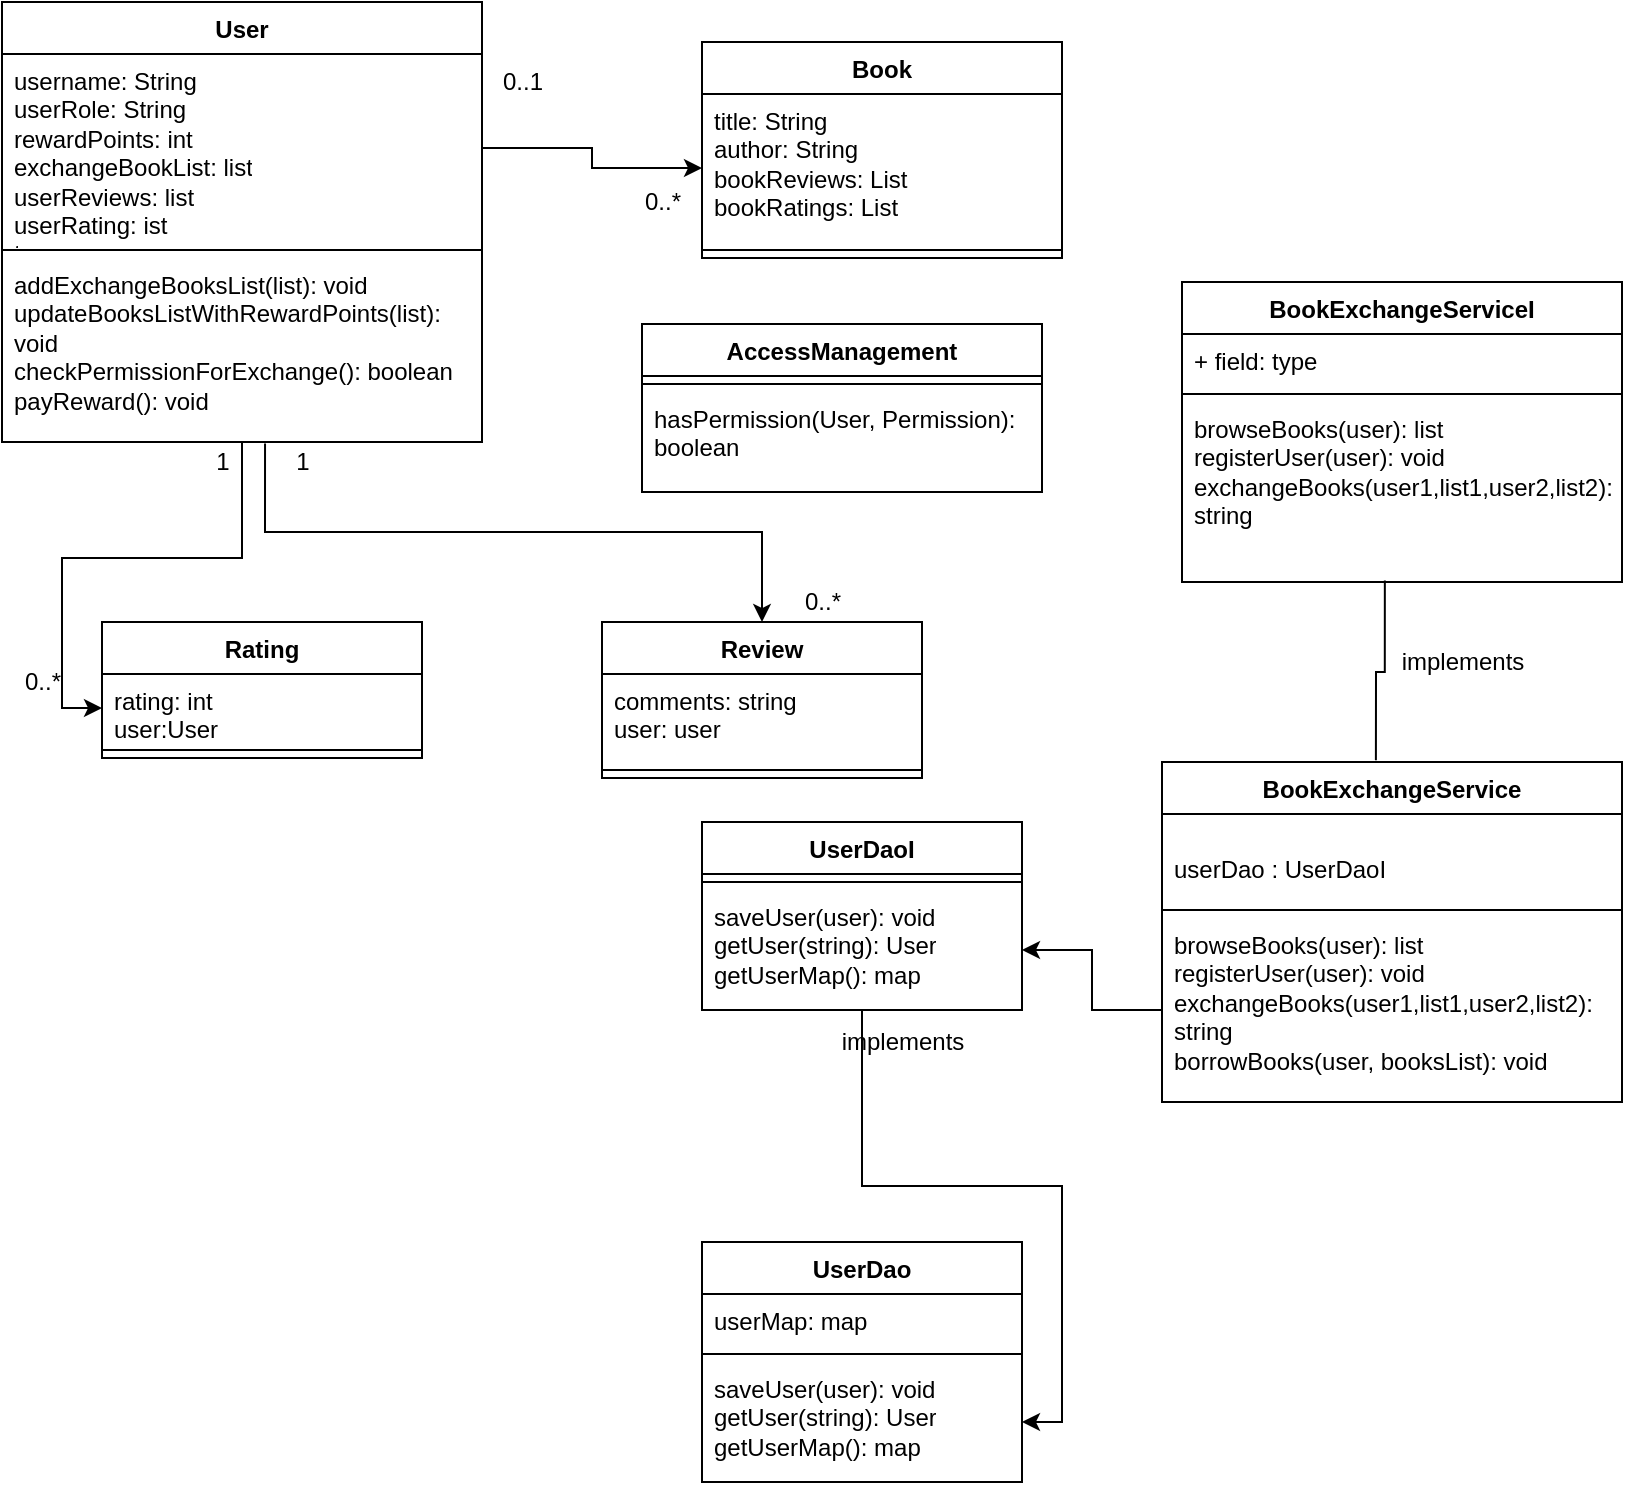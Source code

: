 <mxfile version="21.0.2" type="device"><diagram name="Page-1" id="X1BTTvvnm3j2AGIdCiXp"><mxGraphModel dx="1379" dy="584" grid="1" gridSize="10" guides="1" tooltips="1" connect="1" arrows="1" fold="1" page="1" pageScale="1" pageWidth="827" pageHeight="1169" math="0" shadow="0"><root><mxCell id="0"/><mxCell id="1" parent="0"/><mxCell id="Sz3IEURzPzECoseiCw0_-6" value="Book" style="swimlane;fontStyle=1;align=center;verticalAlign=top;childLayout=stackLayout;horizontal=1;startSize=26;horizontalStack=0;resizeParent=1;resizeParentMax=0;resizeLast=0;collapsible=1;marginBottom=0;whiteSpace=wrap;html=1;" vertex="1" parent="1"><mxGeometry x="380" y="40" width="180" height="108" as="geometry"/></mxCell><mxCell id="Sz3IEURzPzECoseiCw0_-7" value="&lt;div style=&quot;border-color: var(--border-color);&quot;&gt;title: String&lt;/div&gt;&lt;div style=&quot;border-color: var(--border-color);&quot;&gt;&lt;span style=&quot;border-color: var(--border-color); background-color: initial;&quot;&gt;author: String&lt;/span&gt;&lt;/div&gt;&lt;span style=&quot;text-align: center;&quot;&gt;bookReviews: List&lt;/span&gt;&lt;br style=&quot;border-color: var(--border-color); text-align: center;&quot;&gt;&lt;span style=&quot;text-align: center;&quot;&gt;bookRatings: List&lt;/span&gt;" style="text;strokeColor=none;fillColor=none;align=left;verticalAlign=top;spacingLeft=4;spacingRight=4;overflow=hidden;rotatable=0;points=[[0,0.5],[1,0.5]];portConstraint=eastwest;whiteSpace=wrap;html=1;" vertex="1" parent="Sz3IEURzPzECoseiCw0_-6"><mxGeometry y="26" width="180" height="74" as="geometry"/></mxCell><mxCell id="Sz3IEURzPzECoseiCw0_-8" value="" style="line;strokeWidth=1;fillColor=none;align=left;verticalAlign=middle;spacingTop=-1;spacingLeft=3;spacingRight=3;rotatable=0;labelPosition=right;points=[];portConstraint=eastwest;strokeColor=inherit;" vertex="1" parent="Sz3IEURzPzECoseiCw0_-6"><mxGeometry y="100" width="180" height="8" as="geometry"/></mxCell><mxCell id="Sz3IEURzPzECoseiCw0_-57" value="" style="edgeStyle=orthogonalEdgeStyle;rounded=0;orthogonalLoop=1;jettySize=auto;html=1;" edge="1" parent="1" source="Sz3IEURzPzECoseiCw0_-10" target="Sz3IEURzPzECoseiCw0_-15"><mxGeometry relative="1" as="geometry"/></mxCell><mxCell id="Sz3IEURzPzECoseiCw0_-10" value="User" style="swimlane;fontStyle=1;align=center;verticalAlign=top;childLayout=stackLayout;horizontal=1;startSize=26;horizontalStack=0;resizeParent=1;resizeParentMax=0;resizeLast=0;collapsible=1;marginBottom=0;whiteSpace=wrap;html=1;" vertex="1" parent="1"><mxGeometry x="30" y="20" width="240" height="220" as="geometry"/></mxCell><mxCell id="Sz3IEURzPzECoseiCw0_-11" value="username: String&lt;br style=&quot;border-color: var(--border-color);&quot;&gt;&lt;span style=&quot;&quot;&gt;userRole: String&lt;/span&gt;&lt;br style=&quot;border-color: var(--border-color);&quot;&gt;&lt;span style=&quot;&quot;&gt;rewardPoints: int&lt;/span&gt;&lt;br style=&quot;border-color: var(--border-color);&quot;&gt;&lt;span style=&quot;&quot;&gt;exchangeBookList: list&lt;/span&gt;&lt;br style=&quot;border-color: var(--border-color);&quot;&gt;&lt;span style=&quot;&quot;&gt;userReviews: list&lt;/span&gt;&lt;br style=&quot;border-color: var(--border-color);&quot;&gt;&lt;span style=&quot;&quot;&gt;userRating: ist&lt;/span&gt;&lt;br&gt;type" style="text;strokeColor=none;fillColor=none;align=left;verticalAlign=top;spacingLeft=4;spacingRight=4;overflow=hidden;rotatable=0;points=[[0,0.5],[1,0.5]];portConstraint=eastwest;whiteSpace=wrap;html=1;" vertex="1" parent="Sz3IEURzPzECoseiCw0_-10"><mxGeometry y="26" width="240" height="94" as="geometry"/></mxCell><mxCell id="Sz3IEURzPzECoseiCw0_-12" value="" style="line;strokeWidth=1;fillColor=none;align=left;verticalAlign=middle;spacingTop=-1;spacingLeft=3;spacingRight=3;rotatable=0;labelPosition=right;points=[];portConstraint=eastwest;strokeColor=inherit;" vertex="1" parent="Sz3IEURzPzECoseiCw0_-10"><mxGeometry y="120" width="240" height="8" as="geometry"/></mxCell><mxCell id="Sz3IEURzPzECoseiCw0_-13" value="&lt;div&gt;addExchangeBooksList(list): void&lt;/div&gt;&lt;div&gt;updateBooksListWithRewardPoints(list): void&lt;/div&gt;&lt;div&gt;checkPermissionForExchange(): boolean&lt;/div&gt;&lt;div&gt;payReward(): void&lt;/div&gt;" style="text;strokeColor=none;fillColor=none;align=left;verticalAlign=top;spacingLeft=4;spacingRight=4;overflow=hidden;rotatable=0;points=[[0,0.5],[1,0.5]];portConstraint=eastwest;whiteSpace=wrap;html=1;" vertex="1" parent="Sz3IEURzPzECoseiCw0_-10"><mxGeometry y="128" width="240" height="92" as="geometry"/></mxCell><mxCell id="Sz3IEURzPzECoseiCw0_-14" value="Rating" style="swimlane;fontStyle=1;align=center;verticalAlign=top;childLayout=stackLayout;horizontal=1;startSize=26;horizontalStack=0;resizeParent=1;resizeParentMax=0;resizeLast=0;collapsible=1;marginBottom=0;whiteSpace=wrap;html=1;" vertex="1" parent="1"><mxGeometry x="80" y="330" width="160" height="68" as="geometry"/></mxCell><mxCell id="Sz3IEURzPzECoseiCw0_-15" value="rating: int&lt;br&gt;user:User" style="text;strokeColor=none;fillColor=none;align=left;verticalAlign=top;spacingLeft=4;spacingRight=4;overflow=hidden;rotatable=0;points=[[0,0.5],[1,0.5]];portConstraint=eastwest;whiteSpace=wrap;html=1;" vertex="1" parent="Sz3IEURzPzECoseiCw0_-14"><mxGeometry y="26" width="160" height="34" as="geometry"/></mxCell><mxCell id="Sz3IEURzPzECoseiCw0_-16" value="" style="line;strokeWidth=1;fillColor=none;align=left;verticalAlign=middle;spacingTop=-1;spacingLeft=3;spacingRight=3;rotatable=0;labelPosition=right;points=[];portConstraint=eastwest;strokeColor=inherit;" vertex="1" parent="Sz3IEURzPzECoseiCw0_-14"><mxGeometry y="60" width="160" height="8" as="geometry"/></mxCell><mxCell id="Sz3IEURzPzECoseiCw0_-18" value="Review" style="swimlane;fontStyle=1;align=center;verticalAlign=top;childLayout=stackLayout;horizontal=1;startSize=26;horizontalStack=0;resizeParent=1;resizeParentMax=0;resizeLast=0;collapsible=1;marginBottom=0;whiteSpace=wrap;html=1;" vertex="1" parent="1"><mxGeometry x="330" y="330" width="160" height="78" as="geometry"/></mxCell><mxCell id="Sz3IEURzPzECoseiCw0_-19" value="comments: string&lt;br&gt;user: user" style="text;strokeColor=none;fillColor=none;align=left;verticalAlign=top;spacingLeft=4;spacingRight=4;overflow=hidden;rotatable=0;points=[[0,0.5],[1,0.5]];portConstraint=eastwest;whiteSpace=wrap;html=1;" vertex="1" parent="Sz3IEURzPzECoseiCw0_-18"><mxGeometry y="26" width="160" height="44" as="geometry"/></mxCell><mxCell id="Sz3IEURzPzECoseiCw0_-20" value="" style="line;strokeWidth=1;fillColor=none;align=left;verticalAlign=middle;spacingTop=-1;spacingLeft=3;spacingRight=3;rotatable=0;labelPosition=right;points=[];portConstraint=eastwest;strokeColor=inherit;" vertex="1" parent="Sz3IEURzPzECoseiCw0_-18"><mxGeometry y="70" width="160" height="8" as="geometry"/></mxCell><mxCell id="Sz3IEURzPzECoseiCw0_-22" value="UserDao" style="swimlane;fontStyle=1;align=center;verticalAlign=top;childLayout=stackLayout;horizontal=1;startSize=26;horizontalStack=0;resizeParent=1;resizeParentMax=0;resizeLast=0;collapsible=1;marginBottom=0;whiteSpace=wrap;html=1;" vertex="1" parent="1"><mxGeometry x="380" y="640" width="160" height="120" as="geometry"/></mxCell><mxCell id="Sz3IEURzPzECoseiCw0_-23" value="userMap: map" style="text;strokeColor=none;fillColor=none;align=left;verticalAlign=top;spacingLeft=4;spacingRight=4;overflow=hidden;rotatable=0;points=[[0,0.5],[1,0.5]];portConstraint=eastwest;whiteSpace=wrap;html=1;" vertex="1" parent="Sz3IEURzPzECoseiCw0_-22"><mxGeometry y="26" width="160" height="26" as="geometry"/></mxCell><mxCell id="Sz3IEURzPzECoseiCw0_-24" value="" style="line;strokeWidth=1;fillColor=none;align=left;verticalAlign=middle;spacingTop=-1;spacingLeft=3;spacingRight=3;rotatable=0;labelPosition=right;points=[];portConstraint=eastwest;strokeColor=inherit;" vertex="1" parent="Sz3IEURzPzECoseiCw0_-22"><mxGeometry y="52" width="160" height="8" as="geometry"/></mxCell><mxCell id="Sz3IEURzPzECoseiCw0_-25" value="saveUser(user): void&lt;br&gt;getUser(string): User&lt;br&gt;getUserMap(): map" style="text;strokeColor=none;fillColor=none;align=left;verticalAlign=top;spacingLeft=4;spacingRight=4;overflow=hidden;rotatable=0;points=[[0,0.5],[1,0.5]];portConstraint=eastwest;whiteSpace=wrap;html=1;" vertex="1" parent="Sz3IEURzPzECoseiCw0_-22"><mxGeometry y="60" width="160" height="60" as="geometry"/></mxCell><mxCell id="Sz3IEURzPzECoseiCw0_-26" value="AccessManagement" style="swimlane;fontStyle=1;align=center;verticalAlign=top;childLayout=stackLayout;horizontal=1;startSize=26;horizontalStack=0;resizeParent=1;resizeParentMax=0;resizeLast=0;collapsible=1;marginBottom=0;whiteSpace=wrap;html=1;" vertex="1" parent="1"><mxGeometry x="350" y="181" width="200" height="84" as="geometry"/></mxCell><mxCell id="Sz3IEURzPzECoseiCw0_-28" value="" style="line;strokeWidth=1;fillColor=none;align=left;verticalAlign=middle;spacingTop=-1;spacingLeft=3;spacingRight=3;rotatable=0;labelPosition=right;points=[];portConstraint=eastwest;strokeColor=inherit;" vertex="1" parent="Sz3IEURzPzECoseiCw0_-26"><mxGeometry y="26" width="200" height="8" as="geometry"/></mxCell><mxCell id="Sz3IEURzPzECoseiCw0_-29" value="hasPermission(User, Permission): boolean" style="text;strokeColor=none;fillColor=none;align=left;verticalAlign=top;spacingLeft=4;spacingRight=4;overflow=hidden;rotatable=0;points=[[0,0.5],[1,0.5]];portConstraint=eastwest;whiteSpace=wrap;html=1;" vertex="1" parent="Sz3IEURzPzECoseiCw0_-26"><mxGeometry y="34" width="200" height="50" as="geometry"/></mxCell><mxCell id="Sz3IEURzPzECoseiCw0_-32" value="BookExchangeServiceI" style="swimlane;fontStyle=1;align=center;verticalAlign=top;childLayout=stackLayout;horizontal=1;startSize=26;horizontalStack=0;resizeParent=1;resizeParentMax=0;resizeLast=0;collapsible=1;marginBottom=0;whiteSpace=wrap;html=1;" vertex="1" parent="1"><mxGeometry x="620" y="160" width="220" height="150" as="geometry"/></mxCell><mxCell id="Sz3IEURzPzECoseiCw0_-33" value="+ field: type" style="text;strokeColor=none;fillColor=none;align=left;verticalAlign=top;spacingLeft=4;spacingRight=4;overflow=hidden;rotatable=0;points=[[0,0.5],[1,0.5]];portConstraint=eastwest;whiteSpace=wrap;html=1;" vertex="1" parent="Sz3IEURzPzECoseiCw0_-32"><mxGeometry y="26" width="220" height="26" as="geometry"/></mxCell><mxCell id="Sz3IEURzPzECoseiCw0_-34" value="" style="line;strokeWidth=1;fillColor=none;align=left;verticalAlign=middle;spacingTop=-1;spacingLeft=3;spacingRight=3;rotatable=0;labelPosition=right;points=[];portConstraint=eastwest;strokeColor=inherit;" vertex="1" parent="Sz3IEURzPzECoseiCw0_-32"><mxGeometry y="52" width="220" height="8" as="geometry"/></mxCell><mxCell id="Sz3IEURzPzECoseiCw0_-35" value="browseBooks(user): list&lt;br&gt;registerUser(user): void&lt;br&gt;exchangeBooks(user1,list1,user2,list2): string" style="text;strokeColor=none;fillColor=none;align=left;verticalAlign=top;spacingLeft=4;spacingRight=4;overflow=hidden;rotatable=0;points=[[0,0.5],[1,0.5]];portConstraint=eastwest;whiteSpace=wrap;html=1;" vertex="1" parent="Sz3IEURzPzECoseiCw0_-32"><mxGeometry y="60" width="220" height="90" as="geometry"/></mxCell><mxCell id="Sz3IEURzPzECoseiCw0_-36" value="BookExchangeService" style="swimlane;fontStyle=1;align=center;verticalAlign=top;childLayout=stackLayout;horizontal=1;startSize=26;horizontalStack=0;resizeParent=1;resizeParentMax=0;resizeLast=0;collapsible=1;marginBottom=0;whiteSpace=wrap;html=1;" vertex="1" parent="1"><mxGeometry x="610" y="400" width="230" height="170" as="geometry"/></mxCell><mxCell id="Sz3IEURzPzECoseiCw0_-37" value="&lt;br&gt;userDao : UserDaoI" style="text;strokeColor=none;fillColor=none;align=left;verticalAlign=top;spacingLeft=4;spacingRight=4;overflow=hidden;rotatable=0;points=[[0,0.5],[1,0.5]];portConstraint=eastwest;whiteSpace=wrap;html=1;" vertex="1" parent="Sz3IEURzPzECoseiCw0_-36"><mxGeometry y="26" width="230" height="44" as="geometry"/></mxCell><mxCell id="Sz3IEURzPzECoseiCw0_-38" value="" style="line;strokeWidth=1;fillColor=none;align=left;verticalAlign=middle;spacingTop=-1;spacingLeft=3;spacingRight=3;rotatable=0;labelPosition=right;points=[];portConstraint=eastwest;strokeColor=inherit;" vertex="1" parent="Sz3IEURzPzECoseiCw0_-36"><mxGeometry y="70" width="230" height="8" as="geometry"/></mxCell><mxCell id="Sz3IEURzPzECoseiCw0_-39" value="browseBooks(user): list&lt;br style=&quot;border-color: var(--border-color);&quot;&gt;registerUser(user): void&lt;br style=&quot;border-color: var(--border-color);&quot;&gt;exchangeBooks(user1,list1,user2,list2): string&lt;br&gt;borrowBooks(user, booksList): void" style="text;strokeColor=none;fillColor=none;align=left;verticalAlign=top;spacingLeft=4;spacingRight=4;overflow=hidden;rotatable=0;points=[[0,0.5],[1,0.5]];portConstraint=eastwest;whiteSpace=wrap;html=1;" vertex="1" parent="Sz3IEURzPzECoseiCw0_-36"><mxGeometry y="78" width="230" height="92" as="geometry"/></mxCell><mxCell id="Sz3IEURzPzECoseiCw0_-41" value="" style="edgeStyle=orthogonalEdgeStyle;rounded=0;orthogonalLoop=1;jettySize=auto;html=1;" edge="1" parent="1" source="Sz3IEURzPzECoseiCw0_-11" target="Sz3IEURzPzECoseiCw0_-7"><mxGeometry relative="1" as="geometry"/></mxCell><mxCell id="Sz3IEURzPzECoseiCw0_-42" value="0..1" style="text;html=1;align=center;verticalAlign=middle;resizable=0;points=[];autosize=1;strokeColor=none;fillColor=none;" vertex="1" parent="1"><mxGeometry x="270" y="45" width="40" height="30" as="geometry"/></mxCell><mxCell id="Sz3IEURzPzECoseiCw0_-43" value="0..*" style="text;html=1;align=center;verticalAlign=middle;resizable=0;points=[];autosize=1;strokeColor=none;fillColor=none;" vertex="1" parent="1"><mxGeometry x="340" y="105" width="40" height="30" as="geometry"/></mxCell><mxCell id="Sz3IEURzPzECoseiCw0_-51" value="" style="endArrow=none;html=1;edgeStyle=orthogonalEdgeStyle;rounded=0;entryX=0.465;entryY=-0.005;entryDx=0;entryDy=0;entryPerimeter=0;exitX=0.461;exitY=0.991;exitDx=0;exitDy=0;exitPerimeter=0;" edge="1" parent="1" source="Sz3IEURzPzECoseiCw0_-35" target="Sz3IEURzPzECoseiCw0_-36"><mxGeometry relative="1" as="geometry"><mxPoint x="410" y="290" as="sourcePoint"/><mxPoint x="570" y="290" as="targetPoint"/></mxGeometry></mxCell><mxCell id="Sz3IEURzPzECoseiCw0_-58" value="" style="edgeStyle=orthogonalEdgeStyle;rounded=0;orthogonalLoop=1;jettySize=auto;html=1;entryX=0.5;entryY=0;entryDx=0;entryDy=0;exitX=0.548;exitY=1.008;exitDx=0;exitDy=0;exitPerimeter=0;" edge="1" parent="1" source="Sz3IEURzPzECoseiCw0_-13" target="Sz3IEURzPzECoseiCw0_-18"><mxGeometry relative="1" as="geometry"><mxPoint x="160" y="250" as="sourcePoint"/><mxPoint x="90" y="383" as="targetPoint"/></mxGeometry></mxCell><mxCell id="Sz3IEURzPzECoseiCw0_-60" value="1" style="text;html=1;align=center;verticalAlign=middle;resizable=0;points=[];autosize=1;strokeColor=none;fillColor=none;" vertex="1" parent="1"><mxGeometry x="125" y="235" width="30" height="30" as="geometry"/></mxCell><mxCell id="Sz3IEURzPzECoseiCw0_-61" value="0..*" style="text;html=1;align=center;verticalAlign=middle;resizable=0;points=[];autosize=1;strokeColor=none;fillColor=none;" vertex="1" parent="1"><mxGeometry x="30" y="345" width="40" height="30" as="geometry"/></mxCell><mxCell id="Sz3IEURzPzECoseiCw0_-62" value="1" style="text;html=1;align=center;verticalAlign=middle;resizable=0;points=[];autosize=1;strokeColor=none;fillColor=none;" vertex="1" parent="1"><mxGeometry x="165" y="235" width="30" height="30" as="geometry"/></mxCell><mxCell id="Sz3IEURzPzECoseiCw0_-63" value="0..*" style="text;html=1;align=center;verticalAlign=middle;resizable=0;points=[];autosize=1;strokeColor=none;fillColor=none;" vertex="1" parent="1"><mxGeometry x="420" y="305" width="40" height="30" as="geometry"/></mxCell><mxCell id="Sz3IEURzPzECoseiCw0_-69" value="" style="edgeStyle=orthogonalEdgeStyle;rounded=0;orthogonalLoop=1;jettySize=auto;html=1;" edge="1" parent="1" source="Sz3IEURzPzECoseiCw0_-64" target="Sz3IEURzPzECoseiCw0_-25"><mxGeometry relative="1" as="geometry"/></mxCell><mxCell id="Sz3IEURzPzECoseiCw0_-64" value="UserDaoI" style="swimlane;fontStyle=1;align=center;verticalAlign=top;childLayout=stackLayout;horizontal=1;startSize=26;horizontalStack=0;resizeParent=1;resizeParentMax=0;resizeLast=0;collapsible=1;marginBottom=0;whiteSpace=wrap;html=1;" vertex="1" parent="1"><mxGeometry x="380" y="430" width="160" height="94" as="geometry"/></mxCell><mxCell id="Sz3IEURzPzECoseiCw0_-66" value="" style="line;strokeWidth=1;fillColor=none;align=left;verticalAlign=middle;spacingTop=-1;spacingLeft=3;spacingRight=3;rotatable=0;labelPosition=right;points=[];portConstraint=eastwest;strokeColor=inherit;" vertex="1" parent="Sz3IEURzPzECoseiCw0_-64"><mxGeometry y="26" width="160" height="8" as="geometry"/></mxCell><mxCell id="Sz3IEURzPzECoseiCw0_-67" value="saveUser(user): void&lt;br&gt;getUser(string): User&lt;br&gt;getUserMap(): map" style="text;strokeColor=none;fillColor=none;align=left;verticalAlign=top;spacingLeft=4;spacingRight=4;overflow=hidden;rotatable=0;points=[[0,0.5],[1,0.5]];portConstraint=eastwest;whiteSpace=wrap;html=1;" vertex="1" parent="Sz3IEURzPzECoseiCw0_-64"><mxGeometry y="34" width="160" height="60" as="geometry"/></mxCell><mxCell id="Sz3IEURzPzECoseiCw0_-70" value="" style="edgeStyle=orthogonalEdgeStyle;rounded=0;orthogonalLoop=1;jettySize=auto;html=1;" edge="1" parent="1" source="Sz3IEURzPzECoseiCw0_-39" target="Sz3IEURzPzECoseiCw0_-67"><mxGeometry relative="1" as="geometry"/></mxCell><mxCell id="Sz3IEURzPzECoseiCw0_-72" value="implements" style="text;html=1;align=center;verticalAlign=middle;resizable=0;points=[];autosize=1;strokeColor=none;fillColor=none;" vertex="1" parent="1"><mxGeometry x="440" y="525" width="80" height="30" as="geometry"/></mxCell><mxCell id="Sz3IEURzPzECoseiCw0_-73" value="implements" style="text;html=1;align=center;verticalAlign=middle;resizable=0;points=[];autosize=1;strokeColor=none;fillColor=none;" vertex="1" parent="1"><mxGeometry x="720" y="335" width="80" height="30" as="geometry"/></mxCell></root></mxGraphModel></diagram></mxfile>